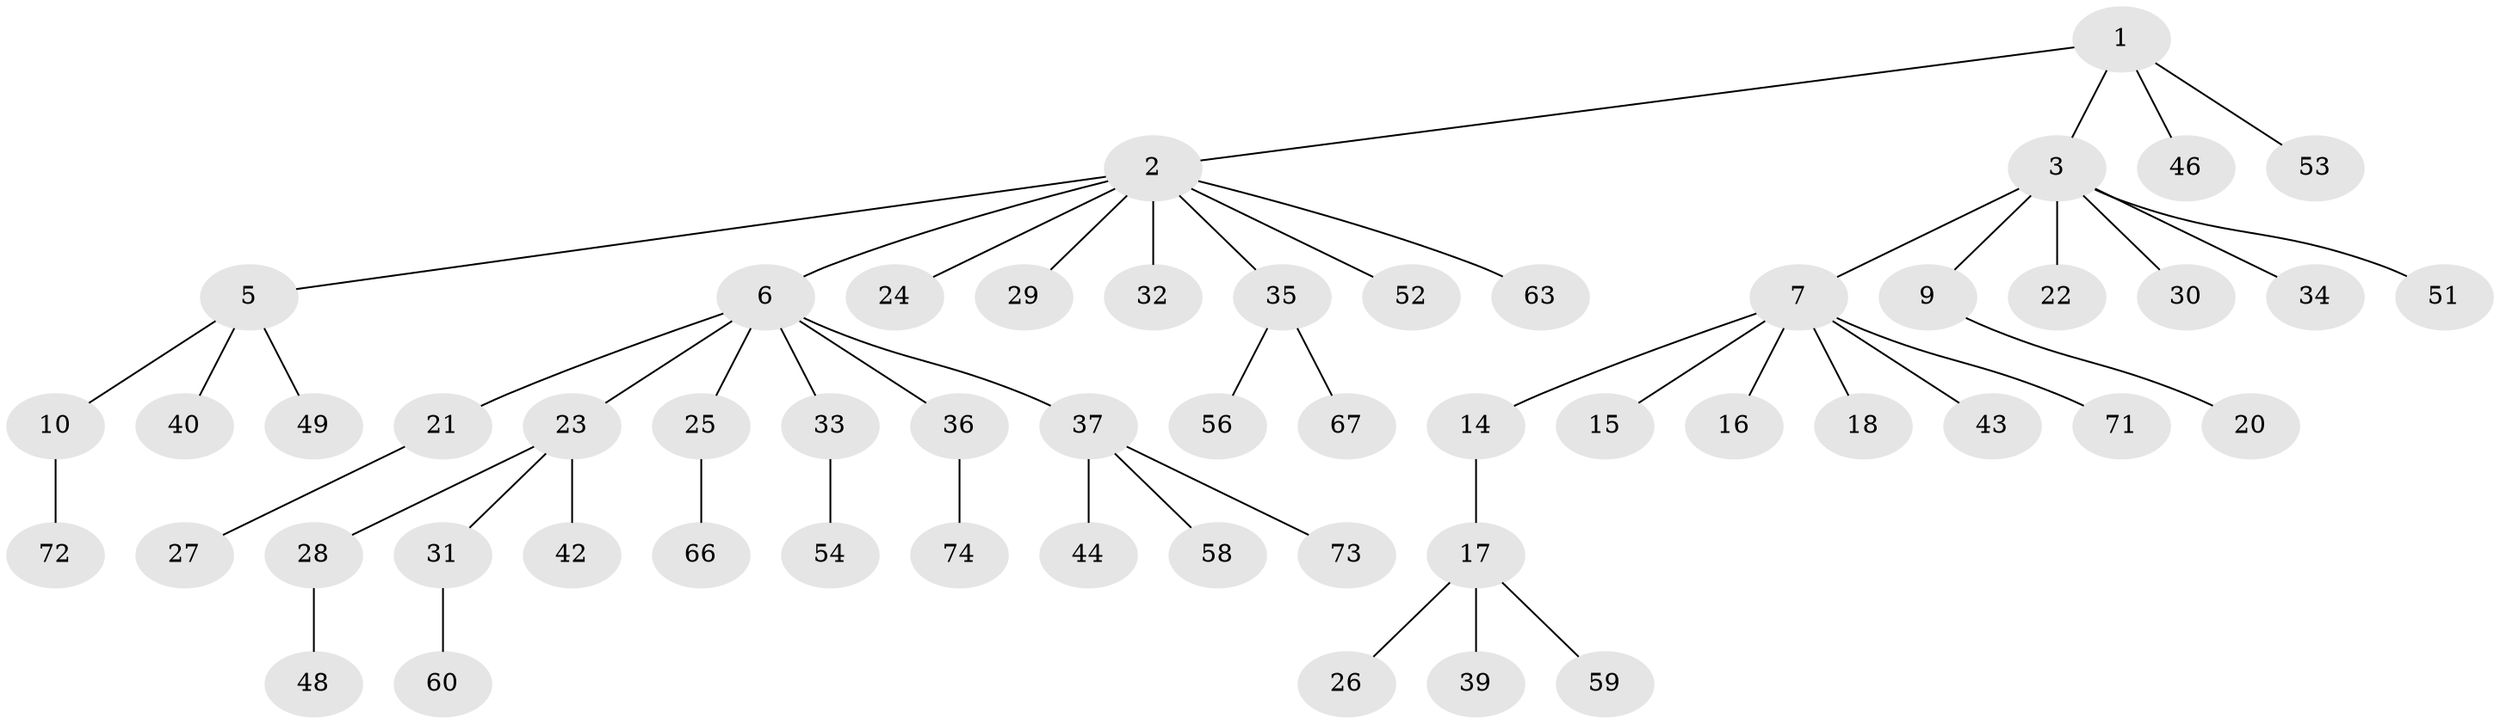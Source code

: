 // Generated by graph-tools (version 1.1) at 2025/24/03/03/25 07:24:05]
// undirected, 54 vertices, 53 edges
graph export_dot {
graph [start="1"]
  node [color=gray90,style=filled];
  1 [super="+19"];
  2 [super="+69"];
  3 [super="+4"];
  5 [super="+8"];
  6 [super="+13"];
  7 [super="+11"];
  9 [super="+65"];
  10 [super="+12"];
  14;
  15;
  16;
  17 [super="+47"];
  18;
  20;
  21;
  22;
  23;
  24;
  25 [super="+62"];
  26 [super="+45"];
  27 [super="+41"];
  28 [super="+57"];
  29;
  30;
  31 [super="+38"];
  32 [super="+55"];
  33 [super="+61"];
  34 [super="+64"];
  35 [super="+76"];
  36;
  37 [super="+75"];
  39 [super="+77"];
  40;
  42 [super="+50"];
  43;
  44;
  46;
  48;
  49;
  51;
  52;
  53;
  54 [super="+68"];
  56;
  58;
  59;
  60;
  63 [super="+70"];
  66;
  67;
  71;
  72;
  73;
  74;
  1 -- 2;
  1 -- 3;
  1 -- 46;
  1 -- 53;
  2 -- 5;
  2 -- 6;
  2 -- 24;
  2 -- 29;
  2 -- 32;
  2 -- 35;
  2 -- 52;
  2 -- 63;
  3 -- 9;
  3 -- 22;
  3 -- 30;
  3 -- 34;
  3 -- 51;
  3 -- 7;
  5 -- 10;
  5 -- 49;
  5 -- 40;
  6 -- 23;
  6 -- 36;
  6 -- 33;
  6 -- 37;
  6 -- 21;
  6 -- 25;
  7 -- 15;
  7 -- 18;
  7 -- 43;
  7 -- 16;
  7 -- 71;
  7 -- 14;
  9 -- 20;
  10 -- 72;
  14 -- 17;
  17 -- 26;
  17 -- 39;
  17 -- 59;
  21 -- 27;
  23 -- 28;
  23 -- 31;
  23 -- 42;
  25 -- 66;
  28 -- 48;
  31 -- 60;
  33 -- 54;
  35 -- 56;
  35 -- 67;
  36 -- 74;
  37 -- 44;
  37 -- 58;
  37 -- 73;
}

